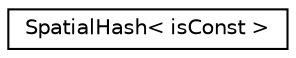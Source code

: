 digraph "Graphical Class Hierarchy"
{
  edge [fontname="Helvetica",fontsize="10",labelfontname="Helvetica",labelfontsize="10"];
  node [fontname="Helvetica",fontsize="10",shape=record];
  rankdir="LR";
  Node1 [label="SpatialHash\< isConst \>",height=0.2,width=0.4,color="black", fillcolor="white", style="filled",URL="$classSpatialHash.html"];
}
